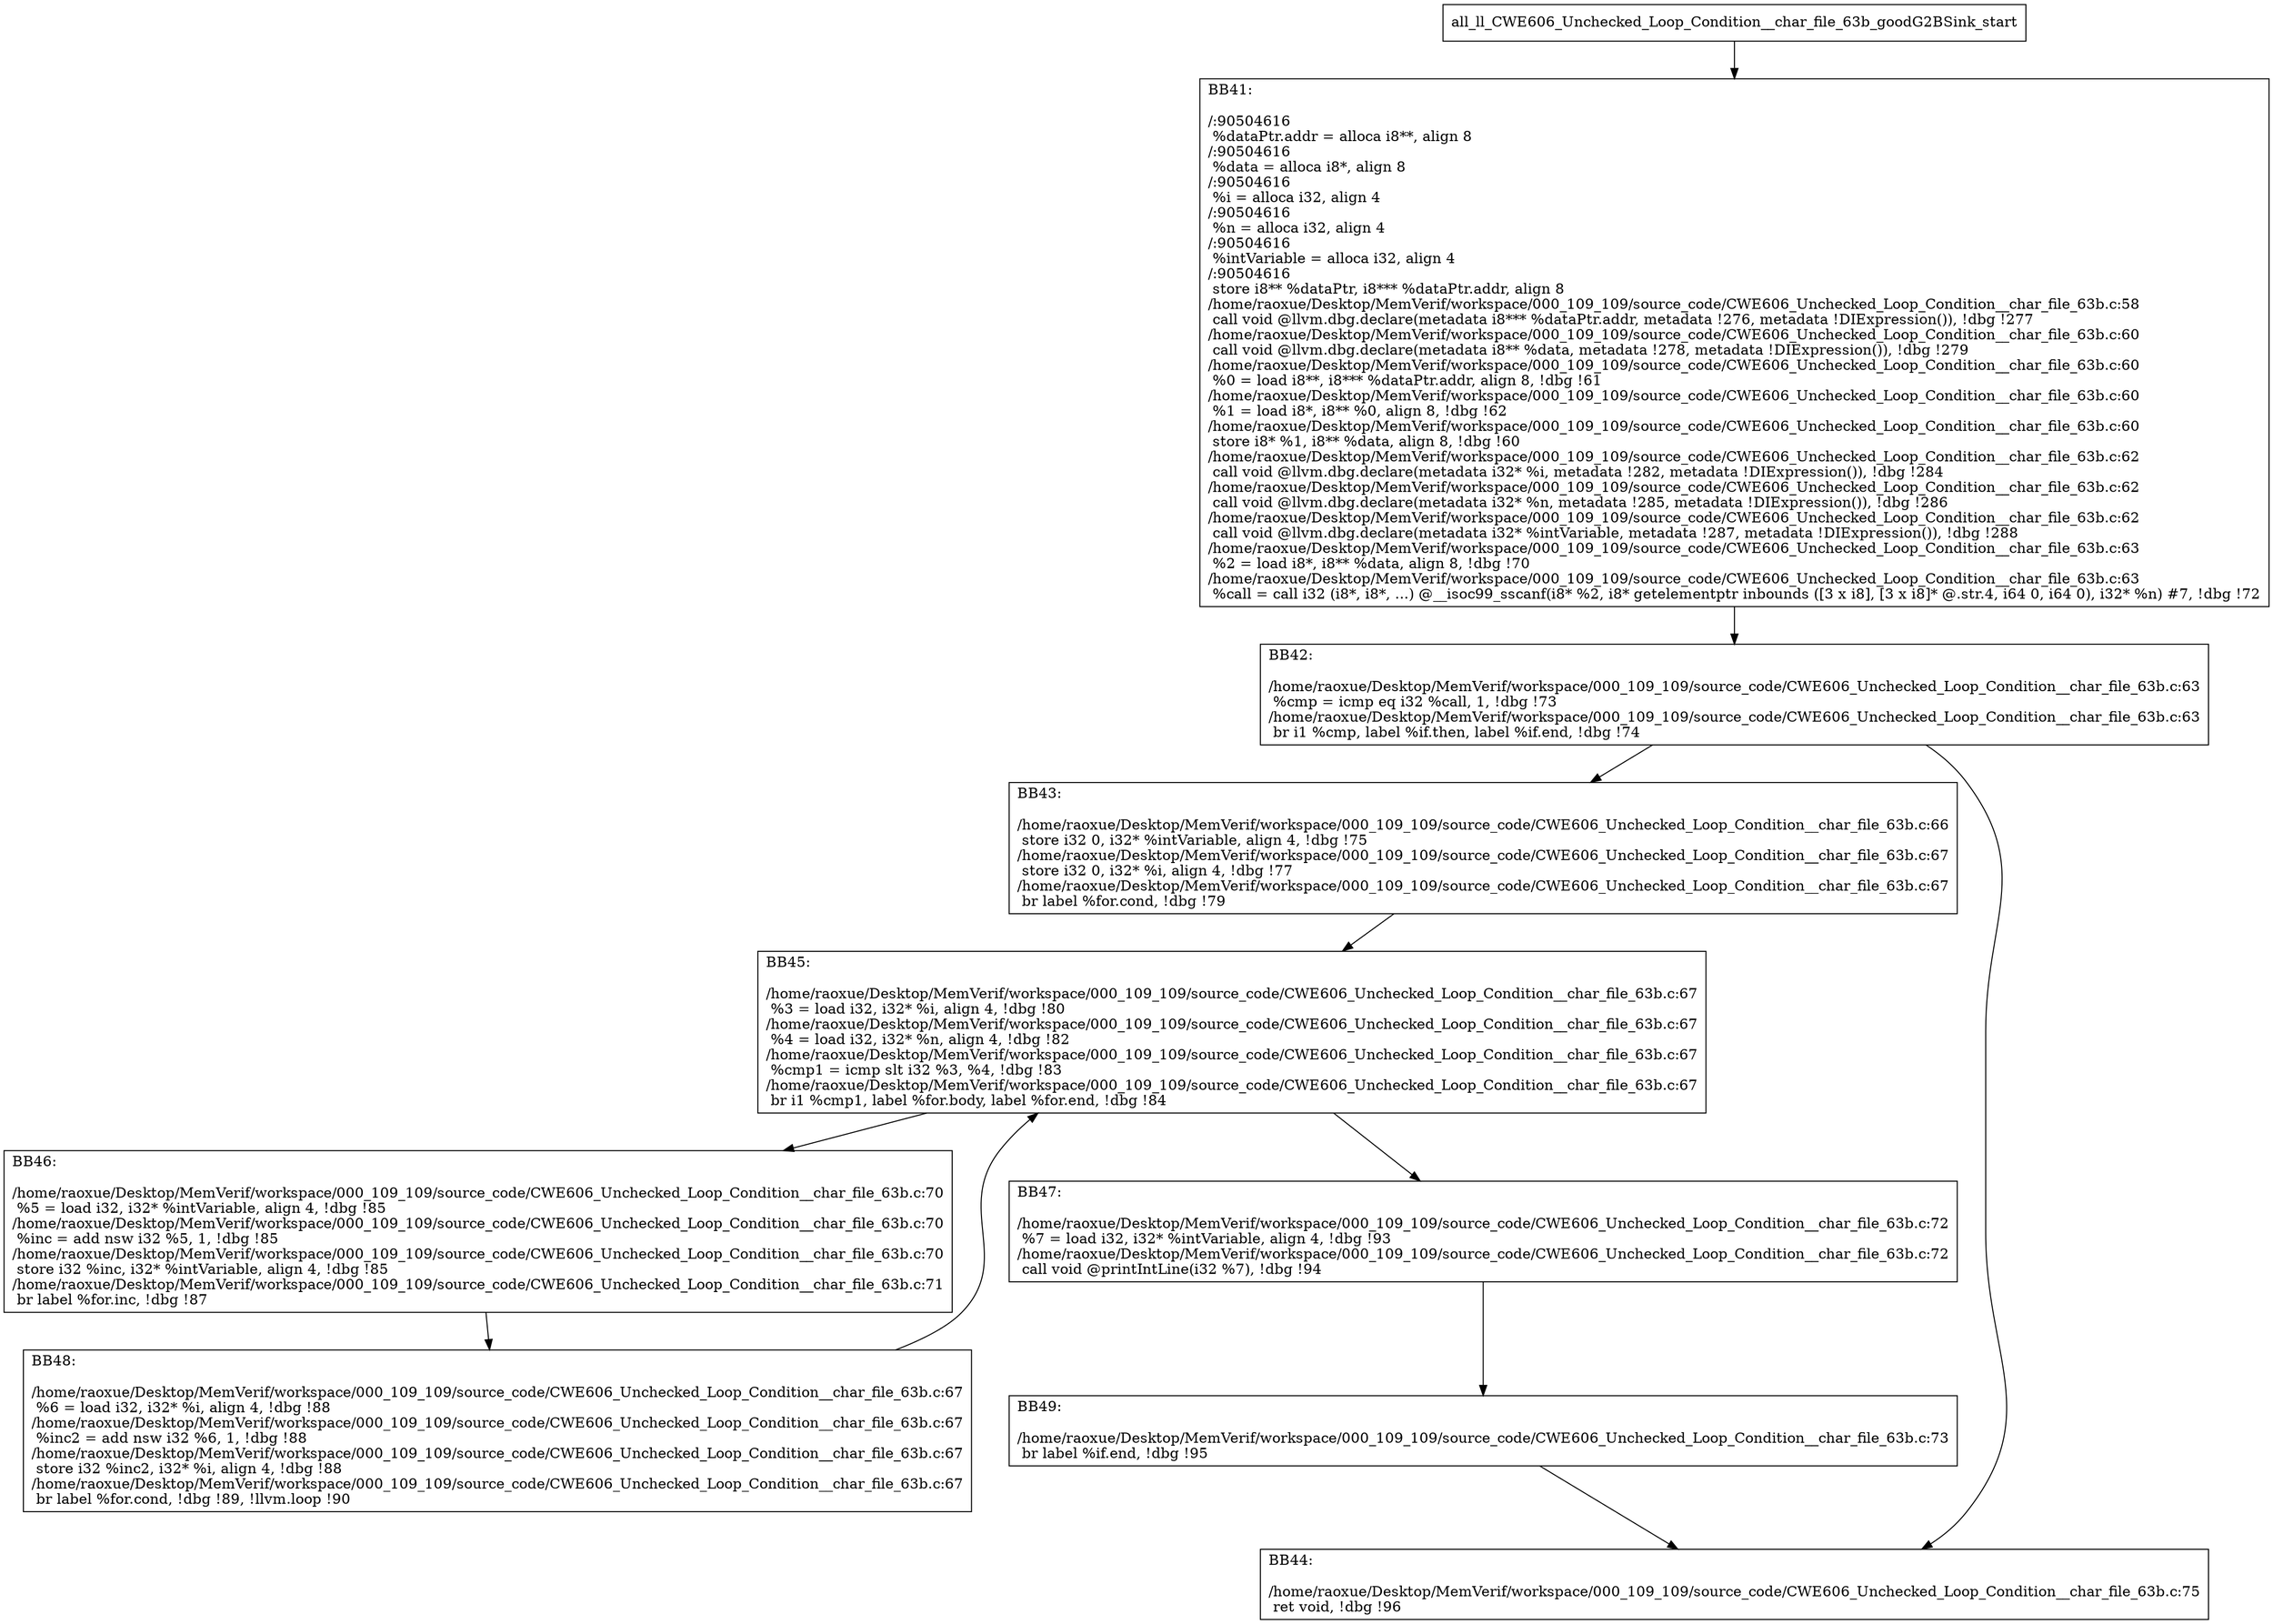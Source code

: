 digraph "CFG for'all_ll_CWE606_Unchecked_Loop_Condition__char_file_63b_goodG2BSink' function" {
	BBall_ll_CWE606_Unchecked_Loop_Condition__char_file_63b_goodG2BSink_start[shape=record,label="{all_ll_CWE606_Unchecked_Loop_Condition__char_file_63b_goodG2BSink_start}"];
	BBall_ll_CWE606_Unchecked_Loop_Condition__char_file_63b_goodG2BSink_start-> all_ll_CWE606_Unchecked_Loop_Condition__char_file_63b_goodG2BSinkBB41;
	all_ll_CWE606_Unchecked_Loop_Condition__char_file_63b_goodG2BSinkBB41 [shape=record, label="{BB41:\l\l/:90504616\l
  %dataPtr.addr = alloca i8**, align 8\l
/:90504616\l
  %data = alloca i8*, align 8\l
/:90504616\l
  %i = alloca i32, align 4\l
/:90504616\l
  %n = alloca i32, align 4\l
/:90504616\l
  %intVariable = alloca i32, align 4\l
/:90504616\l
  store i8** %dataPtr, i8*** %dataPtr.addr, align 8\l
/home/raoxue/Desktop/MemVerif/workspace/000_109_109/source_code/CWE606_Unchecked_Loop_Condition__char_file_63b.c:58\l
  call void @llvm.dbg.declare(metadata i8*** %dataPtr.addr, metadata !276, metadata !DIExpression()), !dbg !277\l
/home/raoxue/Desktop/MemVerif/workspace/000_109_109/source_code/CWE606_Unchecked_Loop_Condition__char_file_63b.c:60\l
  call void @llvm.dbg.declare(metadata i8** %data, metadata !278, metadata !DIExpression()), !dbg !279\l
/home/raoxue/Desktop/MemVerif/workspace/000_109_109/source_code/CWE606_Unchecked_Loop_Condition__char_file_63b.c:60\l
  %0 = load i8**, i8*** %dataPtr.addr, align 8, !dbg !61\l
/home/raoxue/Desktop/MemVerif/workspace/000_109_109/source_code/CWE606_Unchecked_Loop_Condition__char_file_63b.c:60\l
  %1 = load i8*, i8** %0, align 8, !dbg !62\l
/home/raoxue/Desktop/MemVerif/workspace/000_109_109/source_code/CWE606_Unchecked_Loop_Condition__char_file_63b.c:60\l
  store i8* %1, i8** %data, align 8, !dbg !60\l
/home/raoxue/Desktop/MemVerif/workspace/000_109_109/source_code/CWE606_Unchecked_Loop_Condition__char_file_63b.c:62\l
  call void @llvm.dbg.declare(metadata i32* %i, metadata !282, metadata !DIExpression()), !dbg !284\l
/home/raoxue/Desktop/MemVerif/workspace/000_109_109/source_code/CWE606_Unchecked_Loop_Condition__char_file_63b.c:62\l
  call void @llvm.dbg.declare(metadata i32* %n, metadata !285, metadata !DIExpression()), !dbg !286\l
/home/raoxue/Desktop/MemVerif/workspace/000_109_109/source_code/CWE606_Unchecked_Loop_Condition__char_file_63b.c:62\l
  call void @llvm.dbg.declare(metadata i32* %intVariable, metadata !287, metadata !DIExpression()), !dbg !288\l
/home/raoxue/Desktop/MemVerif/workspace/000_109_109/source_code/CWE606_Unchecked_Loop_Condition__char_file_63b.c:63\l
  %2 = load i8*, i8** %data, align 8, !dbg !70\l
/home/raoxue/Desktop/MemVerif/workspace/000_109_109/source_code/CWE606_Unchecked_Loop_Condition__char_file_63b.c:63\l
  %call = call i32 (i8*, i8*, ...) @__isoc99_sscanf(i8* %2, i8* getelementptr inbounds ([3 x i8], [3 x i8]* @.str.4, i64 0, i64 0), i32* %n) #7, !dbg !72\l
}"];
	all_ll_CWE606_Unchecked_Loop_Condition__char_file_63b_goodG2BSinkBB41-> all_ll_CWE606_Unchecked_Loop_Condition__char_file_63b_goodG2BSinkBB42;
	all_ll_CWE606_Unchecked_Loop_Condition__char_file_63b_goodG2BSinkBB42 [shape=record, label="{BB42:\l\l/home/raoxue/Desktop/MemVerif/workspace/000_109_109/source_code/CWE606_Unchecked_Loop_Condition__char_file_63b.c:63\l
  %cmp = icmp eq i32 %call, 1, !dbg !73\l
/home/raoxue/Desktop/MemVerif/workspace/000_109_109/source_code/CWE606_Unchecked_Loop_Condition__char_file_63b.c:63\l
  br i1 %cmp, label %if.then, label %if.end, !dbg !74\l
}"];
	all_ll_CWE606_Unchecked_Loop_Condition__char_file_63b_goodG2BSinkBB42-> all_ll_CWE606_Unchecked_Loop_Condition__char_file_63b_goodG2BSinkBB43;
	all_ll_CWE606_Unchecked_Loop_Condition__char_file_63b_goodG2BSinkBB42-> all_ll_CWE606_Unchecked_Loop_Condition__char_file_63b_goodG2BSinkBB44;
	all_ll_CWE606_Unchecked_Loop_Condition__char_file_63b_goodG2BSinkBB43 [shape=record, label="{BB43:\l\l/home/raoxue/Desktop/MemVerif/workspace/000_109_109/source_code/CWE606_Unchecked_Loop_Condition__char_file_63b.c:66\l
  store i32 0, i32* %intVariable, align 4, !dbg !75\l
/home/raoxue/Desktop/MemVerif/workspace/000_109_109/source_code/CWE606_Unchecked_Loop_Condition__char_file_63b.c:67\l
  store i32 0, i32* %i, align 4, !dbg !77\l
/home/raoxue/Desktop/MemVerif/workspace/000_109_109/source_code/CWE606_Unchecked_Loop_Condition__char_file_63b.c:67\l
  br label %for.cond, !dbg !79\l
}"];
	all_ll_CWE606_Unchecked_Loop_Condition__char_file_63b_goodG2BSinkBB43-> all_ll_CWE606_Unchecked_Loop_Condition__char_file_63b_goodG2BSinkBB45;
	all_ll_CWE606_Unchecked_Loop_Condition__char_file_63b_goodG2BSinkBB45 [shape=record, label="{BB45:\l\l/home/raoxue/Desktop/MemVerif/workspace/000_109_109/source_code/CWE606_Unchecked_Loop_Condition__char_file_63b.c:67\l
  %3 = load i32, i32* %i, align 4, !dbg !80\l
/home/raoxue/Desktop/MemVerif/workspace/000_109_109/source_code/CWE606_Unchecked_Loop_Condition__char_file_63b.c:67\l
  %4 = load i32, i32* %n, align 4, !dbg !82\l
/home/raoxue/Desktop/MemVerif/workspace/000_109_109/source_code/CWE606_Unchecked_Loop_Condition__char_file_63b.c:67\l
  %cmp1 = icmp slt i32 %3, %4, !dbg !83\l
/home/raoxue/Desktop/MemVerif/workspace/000_109_109/source_code/CWE606_Unchecked_Loop_Condition__char_file_63b.c:67\l
  br i1 %cmp1, label %for.body, label %for.end, !dbg !84\l
}"];
	all_ll_CWE606_Unchecked_Loop_Condition__char_file_63b_goodG2BSinkBB45-> all_ll_CWE606_Unchecked_Loop_Condition__char_file_63b_goodG2BSinkBB46;
	all_ll_CWE606_Unchecked_Loop_Condition__char_file_63b_goodG2BSinkBB45-> all_ll_CWE606_Unchecked_Loop_Condition__char_file_63b_goodG2BSinkBB47;
	all_ll_CWE606_Unchecked_Loop_Condition__char_file_63b_goodG2BSinkBB46 [shape=record, label="{BB46:\l\l/home/raoxue/Desktop/MemVerif/workspace/000_109_109/source_code/CWE606_Unchecked_Loop_Condition__char_file_63b.c:70\l
  %5 = load i32, i32* %intVariable, align 4, !dbg !85\l
/home/raoxue/Desktop/MemVerif/workspace/000_109_109/source_code/CWE606_Unchecked_Loop_Condition__char_file_63b.c:70\l
  %inc = add nsw i32 %5, 1, !dbg !85\l
/home/raoxue/Desktop/MemVerif/workspace/000_109_109/source_code/CWE606_Unchecked_Loop_Condition__char_file_63b.c:70\l
  store i32 %inc, i32* %intVariable, align 4, !dbg !85\l
/home/raoxue/Desktop/MemVerif/workspace/000_109_109/source_code/CWE606_Unchecked_Loop_Condition__char_file_63b.c:71\l
  br label %for.inc, !dbg !87\l
}"];
	all_ll_CWE606_Unchecked_Loop_Condition__char_file_63b_goodG2BSinkBB46-> all_ll_CWE606_Unchecked_Loop_Condition__char_file_63b_goodG2BSinkBB48;
	all_ll_CWE606_Unchecked_Loop_Condition__char_file_63b_goodG2BSinkBB48 [shape=record, label="{BB48:\l\l/home/raoxue/Desktop/MemVerif/workspace/000_109_109/source_code/CWE606_Unchecked_Loop_Condition__char_file_63b.c:67\l
  %6 = load i32, i32* %i, align 4, !dbg !88\l
/home/raoxue/Desktop/MemVerif/workspace/000_109_109/source_code/CWE606_Unchecked_Loop_Condition__char_file_63b.c:67\l
  %inc2 = add nsw i32 %6, 1, !dbg !88\l
/home/raoxue/Desktop/MemVerif/workspace/000_109_109/source_code/CWE606_Unchecked_Loop_Condition__char_file_63b.c:67\l
  store i32 %inc2, i32* %i, align 4, !dbg !88\l
/home/raoxue/Desktop/MemVerif/workspace/000_109_109/source_code/CWE606_Unchecked_Loop_Condition__char_file_63b.c:67\l
  br label %for.cond, !dbg !89, !llvm.loop !90\l
}"];
	all_ll_CWE606_Unchecked_Loop_Condition__char_file_63b_goodG2BSinkBB48-> all_ll_CWE606_Unchecked_Loop_Condition__char_file_63b_goodG2BSinkBB45;
	all_ll_CWE606_Unchecked_Loop_Condition__char_file_63b_goodG2BSinkBB47 [shape=record, label="{BB47:\l\l/home/raoxue/Desktop/MemVerif/workspace/000_109_109/source_code/CWE606_Unchecked_Loop_Condition__char_file_63b.c:72\l
  %7 = load i32, i32* %intVariable, align 4, !dbg !93\l
/home/raoxue/Desktop/MemVerif/workspace/000_109_109/source_code/CWE606_Unchecked_Loop_Condition__char_file_63b.c:72\l
  call void @printIntLine(i32 %7), !dbg !94\l
}"];
	all_ll_CWE606_Unchecked_Loop_Condition__char_file_63b_goodG2BSinkBB47-> all_ll_CWE606_Unchecked_Loop_Condition__char_file_63b_goodG2BSinkBB49;
	all_ll_CWE606_Unchecked_Loop_Condition__char_file_63b_goodG2BSinkBB49 [shape=record, label="{BB49:\l\l/home/raoxue/Desktop/MemVerif/workspace/000_109_109/source_code/CWE606_Unchecked_Loop_Condition__char_file_63b.c:73\l
  br label %if.end, !dbg !95\l
}"];
	all_ll_CWE606_Unchecked_Loop_Condition__char_file_63b_goodG2BSinkBB49-> all_ll_CWE606_Unchecked_Loop_Condition__char_file_63b_goodG2BSinkBB44;
	all_ll_CWE606_Unchecked_Loop_Condition__char_file_63b_goodG2BSinkBB44 [shape=record, label="{BB44:\l\l/home/raoxue/Desktop/MemVerif/workspace/000_109_109/source_code/CWE606_Unchecked_Loop_Condition__char_file_63b.c:75\l
  ret void, !dbg !96\l
}"];
}
